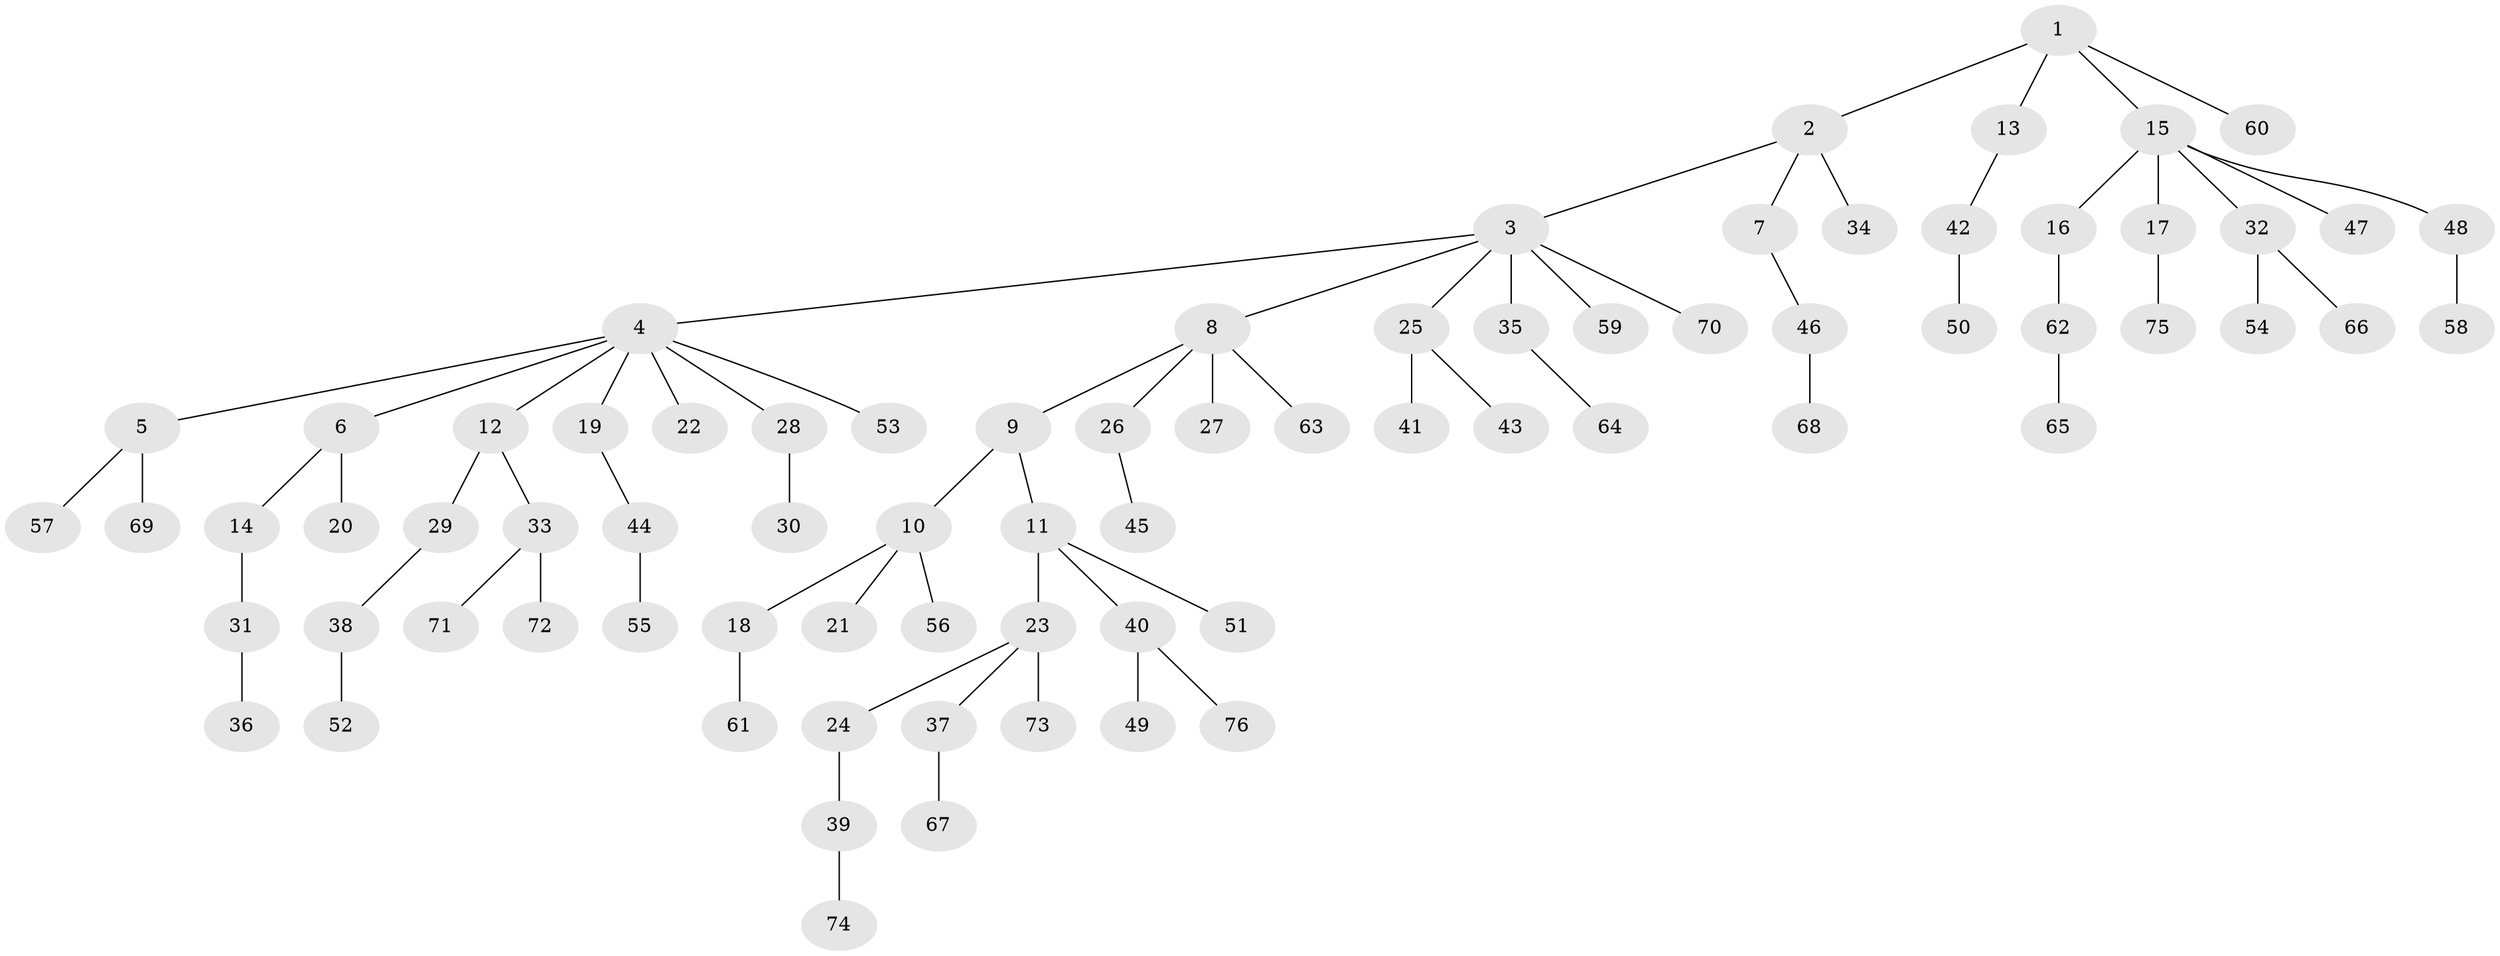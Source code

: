 // Generated by graph-tools (version 1.1) at 2025/26/03/09/25 03:26:24]
// undirected, 76 vertices, 75 edges
graph export_dot {
graph [start="1"]
  node [color=gray90,style=filled];
  1;
  2;
  3;
  4;
  5;
  6;
  7;
  8;
  9;
  10;
  11;
  12;
  13;
  14;
  15;
  16;
  17;
  18;
  19;
  20;
  21;
  22;
  23;
  24;
  25;
  26;
  27;
  28;
  29;
  30;
  31;
  32;
  33;
  34;
  35;
  36;
  37;
  38;
  39;
  40;
  41;
  42;
  43;
  44;
  45;
  46;
  47;
  48;
  49;
  50;
  51;
  52;
  53;
  54;
  55;
  56;
  57;
  58;
  59;
  60;
  61;
  62;
  63;
  64;
  65;
  66;
  67;
  68;
  69;
  70;
  71;
  72;
  73;
  74;
  75;
  76;
  1 -- 2;
  1 -- 13;
  1 -- 15;
  1 -- 60;
  2 -- 3;
  2 -- 7;
  2 -- 34;
  3 -- 4;
  3 -- 8;
  3 -- 25;
  3 -- 35;
  3 -- 59;
  3 -- 70;
  4 -- 5;
  4 -- 6;
  4 -- 12;
  4 -- 19;
  4 -- 22;
  4 -- 28;
  4 -- 53;
  5 -- 57;
  5 -- 69;
  6 -- 14;
  6 -- 20;
  7 -- 46;
  8 -- 9;
  8 -- 26;
  8 -- 27;
  8 -- 63;
  9 -- 10;
  9 -- 11;
  10 -- 18;
  10 -- 21;
  10 -- 56;
  11 -- 23;
  11 -- 40;
  11 -- 51;
  12 -- 29;
  12 -- 33;
  13 -- 42;
  14 -- 31;
  15 -- 16;
  15 -- 17;
  15 -- 32;
  15 -- 47;
  15 -- 48;
  16 -- 62;
  17 -- 75;
  18 -- 61;
  19 -- 44;
  23 -- 24;
  23 -- 37;
  23 -- 73;
  24 -- 39;
  25 -- 41;
  25 -- 43;
  26 -- 45;
  28 -- 30;
  29 -- 38;
  31 -- 36;
  32 -- 54;
  32 -- 66;
  33 -- 71;
  33 -- 72;
  35 -- 64;
  37 -- 67;
  38 -- 52;
  39 -- 74;
  40 -- 49;
  40 -- 76;
  42 -- 50;
  44 -- 55;
  46 -- 68;
  48 -- 58;
  62 -- 65;
}
